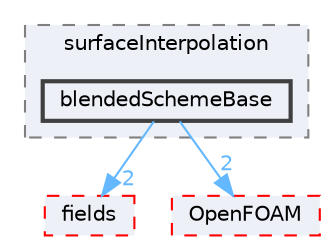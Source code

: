 digraph "src/finiteVolume/interpolation/surfaceInterpolation/blendedSchemeBase"
{
 // LATEX_PDF_SIZE
  bgcolor="transparent";
  edge [fontname=Helvetica,fontsize=10,labelfontname=Helvetica,labelfontsize=10];
  node [fontname=Helvetica,fontsize=10,shape=box,height=0.2,width=0.4];
  compound=true
  subgraph clusterdir_4df5f063103ed43a92094c50d9ef5fe1 {
    graph [ bgcolor="#edf0f7", pencolor="grey50", label="surfaceInterpolation", fontname=Helvetica,fontsize=10 style="filled,dashed", URL="dir_4df5f063103ed43a92094c50d9ef5fe1.html",tooltip=""]
  dir_12a067b830ecef67be6217f1ffe5344c [label="blendedSchemeBase", fillcolor="#edf0f7", color="grey25", style="filled,bold", URL="dir_12a067b830ecef67be6217f1ffe5344c.html",tooltip=""];
  }
  dir_25ab4a83a983f7bb7a38b7f63bb141b7 [label="fields", fillcolor="#edf0f7", color="red", style="filled,dashed", URL="dir_25ab4a83a983f7bb7a38b7f63bb141b7.html",tooltip=""];
  dir_c5473ff19b20e6ec4dfe5c310b3778a8 [label="OpenFOAM", fillcolor="#edf0f7", color="red", style="filled,dashed", URL="dir_c5473ff19b20e6ec4dfe5c310b3778a8.html",tooltip=""];
  dir_12a067b830ecef67be6217f1ffe5344c->dir_25ab4a83a983f7bb7a38b7f63bb141b7 [headlabel="2", labeldistance=1.5 headhref="dir_000291_001332.html" href="dir_000291_001332.html" color="steelblue1" fontcolor="steelblue1"];
  dir_12a067b830ecef67be6217f1ffe5344c->dir_c5473ff19b20e6ec4dfe5c310b3778a8 [headlabel="2", labeldistance=1.5 headhref="dir_000291_002695.html" href="dir_000291_002695.html" color="steelblue1" fontcolor="steelblue1"];
}
